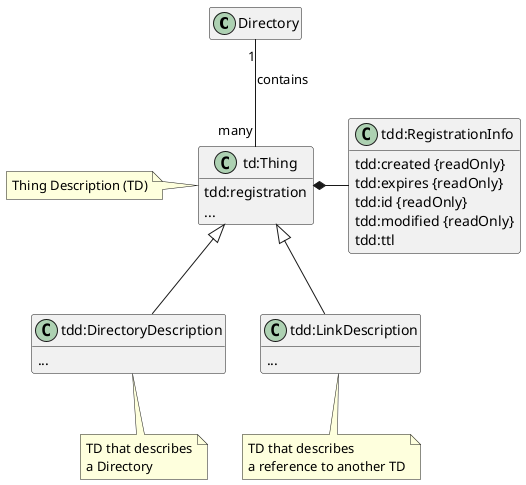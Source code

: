 @startuml TDD Conceptual Class Diagram
class TDD as "Directory"
class TD as "td:Thing"
class DD as "tdd:DirectoryDescription"
class LD as "tdd:LinkDescription"
class RI as "tdd:RegistrationInfo"

/' relations '/
TDD "1" -- "many" TD: contains
TD *-right- RI
TD <|-- DD
TD <|-- LD

/' classes and notes '/
class TDD {

}
class TD {
    tdd:registration
    ...
}
note left: Thing Description (TD)
class RI {
    tdd:created {readOnly}
    tdd:expires {readOnly}
    tdd:id {readOnly}
    tdd:modified {readOnly}
    tdd:ttl
}
together {
    class DD {
        ...
    }
    note bottom: TD that describes\na Directory

    class LD {
        ...
    }
    note bottom: TD that describes\na reference to another TD
}

/' configurations '/
hide TDD members
' hide members
hide methods
@enduml